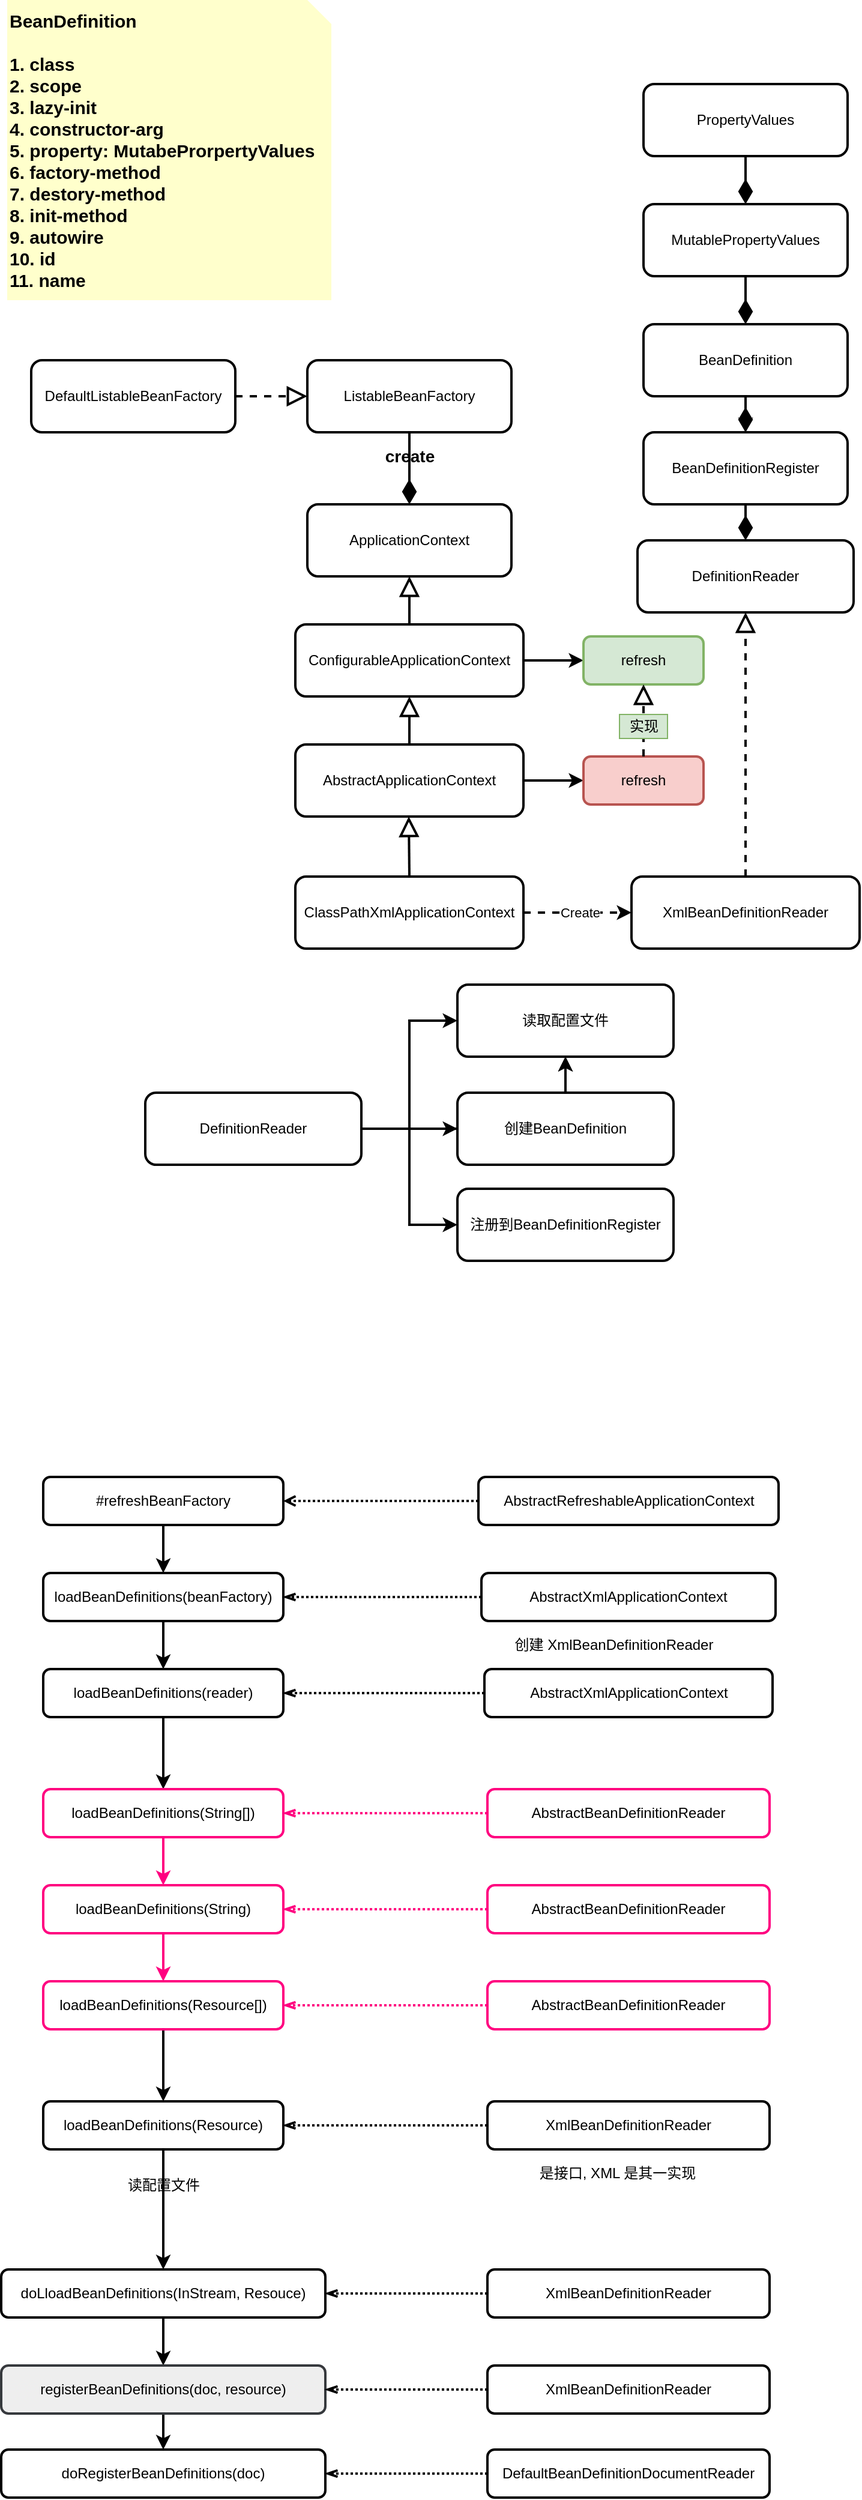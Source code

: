 <mxfile>
    <diagram id="jFA4f1_AUvuBn9dUJKVI" name="Page-1">
        <mxGraphModel dx="1536" dy="1131" grid="1" gridSize="10" guides="1" tooltips="1" connect="1" arrows="1" fold="1" page="1" pageScale="1" pageWidth="850" pageHeight="1100" math="0" shadow="0">
            <root>
                <mxCell id="0"/>
                <mxCell id="1" parent="0"/>
                <mxCell id="3" value="ListableBeanFactory" style="rounded=1;whiteSpace=wrap;html=1;strokeWidth=2;" parent="1" vertex="1">
                    <mxGeometry x="290" y="320" width="170" height="60" as="geometry"/>
                </mxCell>
                <mxCell id="7" value="" style="endArrow=diamondThin;endFill=1;endSize=15;html=1;entryX=0.5;entryY=0;entryDx=0;entryDy=0;strokeWidth=2;" parent="1" source="3" target="9" edge="1">
                    <mxGeometry width="160" relative="1" as="geometry">
                        <mxPoint x="670" y="390" as="sourcePoint"/>
                        <mxPoint x="830" y="390" as="targetPoint"/>
                    </mxGeometry>
                </mxCell>
                <mxCell id="9" value="ApplicationContext" style="rounded=1;whiteSpace=wrap;html=1;strokeWidth=2;" parent="1" vertex="1">
                    <mxGeometry x="290" y="440" width="170" height="60" as="geometry"/>
                </mxCell>
                <mxCell id="22" value="" style="edgeStyle=orthogonalEdgeStyle;rounded=0;orthogonalLoop=1;jettySize=auto;html=1;endSize=6;strokeWidth=2;dashed=1;" parent="1" source="11" target="20" edge="1">
                    <mxGeometry relative="1" as="geometry"/>
                </mxCell>
                <mxCell id="26" value="Create" style="edgeLabel;html=1;align=center;verticalAlign=middle;resizable=0;points=[];" parent="22" vertex="1" connectable="0">
                    <mxGeometry x="-0.326" y="-4" relative="1" as="geometry">
                        <mxPoint x="16" y="-4" as="offset"/>
                    </mxGeometry>
                </mxCell>
                <mxCell id="11" value="ClassPathXmlApplicationContext" style="rounded=1;whiteSpace=wrap;html=1;strokeWidth=2;" parent="1" vertex="1">
                    <mxGeometry x="280" y="750" width="190" height="60" as="geometry"/>
                </mxCell>
                <mxCell id="19" value="" style="endArrow=block;endFill=0;endSize=12;html=1;strokeWidth=2;exitX=0.5;exitY=0;exitDx=0;exitDy=0;" parent="1" source="56" target="9" edge="1">
                    <mxGeometry width="160" relative="1" as="geometry">
                        <mxPoint x="400" y="770" as="sourcePoint"/>
                        <mxPoint x="560" y="770" as="targetPoint"/>
                    </mxGeometry>
                </mxCell>
                <mxCell id="20" value="XmlBeanDefinitionReader" style="rounded=1;whiteSpace=wrap;html=1;strokeWidth=2;" parent="1" vertex="1">
                    <mxGeometry x="560" y="750" width="190" height="60" as="geometry"/>
                </mxCell>
                <mxCell id="27" value="DefinitionReader" style="rounded=1;whiteSpace=wrap;html=1;strokeWidth=2;" parent="1" vertex="1">
                    <mxGeometry x="565" y="470" width="180" height="60" as="geometry"/>
                </mxCell>
                <mxCell id="29" value="" style="endArrow=block;dashed=1;endFill=0;endSize=12;html=1;strokeWidth=2;entryX=0.5;entryY=1;entryDx=0;entryDy=0;exitX=0.5;exitY=0;exitDx=0;exitDy=0;" parent="1" source="20" target="27" edge="1">
                    <mxGeometry width="160" relative="1" as="geometry">
                        <mxPoint x="645" y="600" as="sourcePoint"/>
                        <mxPoint x="650" y="510" as="targetPoint"/>
                    </mxGeometry>
                </mxCell>
                <mxCell id="30" value="BeanDefinitionRegister" style="rounded=1;whiteSpace=wrap;html=1;strokeWidth=2;" parent="1" vertex="1">
                    <mxGeometry x="570" y="380" width="170" height="60" as="geometry"/>
                </mxCell>
                <mxCell id="31" value="" style="endArrow=diamondThin;endFill=1;endSize=15;html=1;entryX=0.5;entryY=0;entryDx=0;entryDy=0;strokeWidth=2;" parent="1" source="30" edge="1">
                    <mxGeometry width="160" relative="1" as="geometry">
                        <mxPoint x="950" y="420" as="sourcePoint"/>
                        <mxPoint x="655" y="470" as="targetPoint"/>
                    </mxGeometry>
                </mxCell>
                <mxCell id="37" value="" style="edgeStyle=orthogonalEdgeStyle;rounded=0;orthogonalLoop=1;jettySize=auto;html=1;endSize=6;strokeWidth=2;" parent="1" source="32" target="30" edge="1">
                    <mxGeometry relative="1" as="geometry"/>
                </mxCell>
                <mxCell id="32" value="BeanDefinition" style="rounded=1;whiteSpace=wrap;html=1;strokeWidth=2;" parent="1" vertex="1">
                    <mxGeometry x="570" y="290" width="170" height="60" as="geometry"/>
                </mxCell>
                <mxCell id="34" value="" style="endArrow=diamondThin;endFill=1;endSize=15;html=1;entryX=0.5;entryY=0;entryDx=0;entryDy=0;strokeWidth=2;exitX=0.5;exitY=1;exitDx=0;exitDy=0;" parent="1" source="32" target="30" edge="1">
                    <mxGeometry width="160" relative="1" as="geometry">
                        <mxPoint x="655" y="290" as="sourcePoint"/>
                        <mxPoint x="654.5" y="330" as="targetPoint"/>
                    </mxGeometry>
                </mxCell>
                <mxCell id="35" value="MutablePropertyValues" style="rounded=1;whiteSpace=wrap;html=1;strokeWidth=2;" parent="1" vertex="1">
                    <mxGeometry x="570" y="190" width="170" height="60" as="geometry"/>
                </mxCell>
                <mxCell id="38" value="" style="endArrow=diamondThin;endFill=1;endSize=15;html=1;strokeWidth=2;exitX=0.5;exitY=1;exitDx=0;exitDy=0;entryX=0.5;entryY=0;entryDx=0;entryDy=0;" parent="1" source="35" target="32" edge="1">
                    <mxGeometry width="160" relative="1" as="geometry">
                        <mxPoint x="654.5" y="220" as="sourcePoint"/>
                        <mxPoint x="655" y="280" as="targetPoint"/>
                    </mxGeometry>
                </mxCell>
                <mxCell id="39" value="PropertyValues" style="rounded=1;whiteSpace=wrap;html=1;strokeWidth=2;" parent="1" vertex="1">
                    <mxGeometry x="570" y="90" width="170" height="60" as="geometry"/>
                </mxCell>
                <mxCell id="41" value="" style="endArrow=diamondThin;endFill=1;endSize=15;html=1;strokeWidth=2;entryX=0.5;entryY=0;entryDx=0;entryDy=0;" parent="1" source="39" target="35" edge="1">
                    <mxGeometry width="160" relative="1" as="geometry">
                        <mxPoint x="332.5" y="150" as="sourcePoint"/>
                        <mxPoint x="417.5" y="150" as="targetPoint"/>
                    </mxGeometry>
                </mxCell>
                <mxCell id="42" value="DefaultListableBeanFactory" style="rounded=1;whiteSpace=wrap;html=1;strokeWidth=2;" parent="1" vertex="1">
                    <mxGeometry x="60" y="320" width="170" height="60" as="geometry"/>
                </mxCell>
                <mxCell id="44" value="" style="endArrow=block;dashed=1;endFill=0;endSize=12;html=1;strokeWidth=2;exitX=1;exitY=0.5;exitDx=0;exitDy=0;entryX=0;entryY=0.5;entryDx=0;entryDy=0;" parent="1" source="42" target="3" edge="1">
                    <mxGeometry width="160" relative="1" as="geometry">
                        <mxPoint x="270" y="400" as="sourcePoint"/>
                        <mxPoint x="270" y="340" as="targetPoint"/>
                    </mxGeometry>
                </mxCell>
                <mxCell id="45" value="&lt;b style=&quot;font-size: 15px&quot;&gt;BeanDefinition&lt;br&gt;&lt;br&gt;1. class&lt;br&gt;2. scope&lt;br&gt;3. lazy-init&lt;br&gt;4. constructor-arg&lt;br&gt;5. property: MutabeProrpertyValues&lt;br&gt;6. factory-method&lt;br&gt;7. destory-method&lt;br&gt;8. init-method&lt;br&gt;9. autowire&lt;br&gt;10. id&lt;br&gt;11. name&lt;/b&gt;" style="shape=note;strokeWidth=1;fontSize=14;size=20;whiteSpace=wrap;html=1;align=left;fillColor=#FFFFCC;strokeColor=none;" parent="1" vertex="1">
                    <mxGeometry x="40" y="20" width="270" height="250" as="geometry"/>
                </mxCell>
                <mxCell id="48" value="" style="edgeStyle=orthogonalEdgeStyle;rounded=0;orthogonalLoop=1;jettySize=auto;html=1;strokeWidth=2;" parent="1" source="46" target="47" edge="1">
                    <mxGeometry relative="1" as="geometry"/>
                </mxCell>
                <mxCell id="49" value="" style="edgeStyle=orthogonalEdgeStyle;rounded=0;orthogonalLoop=1;jettySize=auto;html=1;strokeWidth=2;" parent="1" source="46" target="47" edge="1">
                    <mxGeometry relative="1" as="geometry"/>
                </mxCell>
                <mxCell id="53" style="edgeStyle=orthogonalEdgeStyle;rounded=0;orthogonalLoop=1;jettySize=auto;html=1;strokeWidth=2;" parent="1" source="46" target="50" edge="1">
                    <mxGeometry relative="1" as="geometry"/>
                </mxCell>
                <mxCell id="54" style="edgeStyle=orthogonalEdgeStyle;rounded=0;orthogonalLoop=1;jettySize=auto;html=1;exitX=1;exitY=0.5;exitDx=0;exitDy=0;entryX=0;entryY=0.5;entryDx=0;entryDy=0;strokeWidth=2;" parent="1" source="46" target="51" edge="1">
                    <mxGeometry relative="1" as="geometry"/>
                </mxCell>
                <mxCell id="55" style="edgeStyle=orthogonalEdgeStyle;rounded=0;orthogonalLoop=1;jettySize=auto;html=1;entryX=0;entryY=0.5;entryDx=0;entryDy=0;strokeWidth=2;" parent="1" source="46" target="47" edge="1">
                    <mxGeometry relative="1" as="geometry"/>
                </mxCell>
                <mxCell id="46" value="DefinitionReader" style="rounded=1;whiteSpace=wrap;html=1;strokeWidth=2;" parent="1" vertex="1">
                    <mxGeometry x="155" y="930" width="180" height="60" as="geometry"/>
                </mxCell>
                <mxCell id="47" value="读取配置文件" style="rounded=1;whiteSpace=wrap;html=1;strokeWidth=2;" parent="1" vertex="1">
                    <mxGeometry x="415" y="840" width="180" height="60" as="geometry"/>
                </mxCell>
                <mxCell id="50" value="创建BeanDefinition" style="rounded=1;whiteSpace=wrap;html=1;strokeWidth=2;" parent="1" vertex="1">
                    <mxGeometry x="415" y="930" width="180" height="60" as="geometry"/>
                </mxCell>
                <mxCell id="51" value="注册到BeanDefinitionRegister" style="rounded=1;whiteSpace=wrap;html=1;strokeWidth=2;" parent="1" vertex="1">
                    <mxGeometry x="415" y="1010" width="180" height="60" as="geometry"/>
                </mxCell>
                <mxCell id="58" value="" style="edgeStyle=orthogonalEdgeStyle;rounded=0;orthogonalLoop=1;jettySize=auto;html=1;strokeWidth=2;" parent="1" source="56" target="57" edge="1">
                    <mxGeometry relative="1" as="geometry"/>
                </mxCell>
                <mxCell id="56" value="ConfigurableApplicationContext" style="rounded=1;whiteSpace=wrap;html=1;strokeWidth=2;" parent="1" vertex="1">
                    <mxGeometry x="280" y="540" width="190" height="60" as="geometry"/>
                </mxCell>
                <mxCell id="57" value="refresh" style="rounded=1;whiteSpace=wrap;html=1;strokeWidth=2;fillColor=#d5e8d4;strokeColor=#82b366;" parent="1" vertex="1">
                    <mxGeometry x="520" y="550" width="100" height="40" as="geometry"/>
                </mxCell>
                <mxCell id="59" value="" style="endArrow=block;endFill=0;endSize=12;html=1;strokeWidth=2;exitX=0.5;exitY=0;exitDx=0;exitDy=0;entryX=0.5;entryY=1;entryDx=0;entryDy=0;" parent="1" source="61" target="56" edge="1">
                    <mxGeometry width="160" relative="1" as="geometry">
                        <mxPoint x="374.5" y="690" as="sourcePoint"/>
                        <mxPoint x="374.5" y="640" as="targetPoint"/>
                    </mxGeometry>
                </mxCell>
                <mxCell id="60" value="&lt;b&gt;&lt;font style=&quot;font-size: 14px&quot;&gt;create&lt;/font&gt;&lt;/b&gt;" style="text;html=1;align=center;verticalAlign=middle;resizable=0;points=[];autosize=1;strokeColor=none;" parent="1" vertex="1">
                    <mxGeometry x="345" y="390" width="60" height="20" as="geometry"/>
                </mxCell>
                <mxCell id="64" value="" style="edgeStyle=orthogonalEdgeStyle;rounded=0;orthogonalLoop=1;jettySize=auto;html=1;strokeWidth=2;entryX=0;entryY=0.5;entryDx=0;entryDy=0;" parent="1" source="61" target="65" edge="1">
                    <mxGeometry relative="1" as="geometry">
                        <mxPoint x="550" y="670" as="targetPoint"/>
                    </mxGeometry>
                </mxCell>
                <mxCell id="61" value="AbstractApplicationContext" style="rounded=1;whiteSpace=wrap;html=1;strokeWidth=2;" parent="1" vertex="1">
                    <mxGeometry x="280" y="640" width="190" height="60" as="geometry"/>
                </mxCell>
                <mxCell id="62" value="" style="endArrow=block;endFill=0;endSize=12;html=1;strokeWidth=2;exitX=0.5;exitY=0;exitDx=0;exitDy=0;entryX=0.5;entryY=1;entryDx=0;entryDy=0;" parent="1" source="11" edge="1">
                    <mxGeometry width="160" relative="1" as="geometry">
                        <mxPoint x="374.5" y="740" as="sourcePoint"/>
                        <mxPoint x="374.5" y="700" as="targetPoint"/>
                    </mxGeometry>
                </mxCell>
                <mxCell id="65" value="refresh" style="rounded=1;whiteSpace=wrap;html=1;strokeWidth=2;fillColor=#f8cecc;strokeColor=#b85450;" parent="1" vertex="1">
                    <mxGeometry x="520" y="650" width="100" height="40" as="geometry"/>
                </mxCell>
                <mxCell id="69" value="" style="endArrow=block;endFill=0;endSize=12;html=1;strokeWidth=2;exitX=0.5;exitY=0;exitDx=0;exitDy=0;entryX=0.5;entryY=1;entryDx=0;entryDy=0;dashed=1;" parent="1" source="65" target="57" edge="1">
                    <mxGeometry width="160" relative="1" as="geometry">
                        <mxPoint x="570" y="640" as="sourcePoint"/>
                        <mxPoint x="570" y="600" as="targetPoint"/>
                    </mxGeometry>
                </mxCell>
                <mxCell id="71" value="实现" style="text;html=1;align=center;verticalAlign=middle;resizable=0;points=[];autosize=1;strokeColor=#82b366;fillColor=#d5e8d4;" parent="1" vertex="1">
                    <mxGeometry x="550" y="615" width="40" height="20" as="geometry"/>
                </mxCell>
                <mxCell id="92" style="edgeStyle=orthogonalEdgeStyle;rounded=0;orthogonalLoop=1;jettySize=auto;html=1;strokeWidth=2;dashed=1;dashPattern=1 1;endArrow=open;endFill=0;" edge="1" parent="1" source="77" target="81">
                    <mxGeometry relative="1" as="geometry"/>
                </mxCell>
                <mxCell id="77" value="AbstractRefreshableApplicationContext" style="rounded=1;whiteSpace=wrap;html=1;strokeWidth=2;" vertex="1" parent="1">
                    <mxGeometry x="432.5" y="1250" width="250" height="40" as="geometry"/>
                </mxCell>
                <mxCell id="84" value="" style="edgeStyle=orthogonalEdgeStyle;rounded=0;orthogonalLoop=1;jettySize=auto;html=1;strokeWidth=2;" edge="1" parent="1" source="81" target="83">
                    <mxGeometry relative="1" as="geometry"/>
                </mxCell>
                <mxCell id="81" value="#refreshBeanFactory" style="rounded=1;whiteSpace=wrap;html=1;strokeWidth=2;" vertex="1" parent="1">
                    <mxGeometry x="70" y="1250" width="200" height="40" as="geometry"/>
                </mxCell>
                <mxCell id="89" value="" style="edgeStyle=orthogonalEdgeStyle;rounded=0;orthogonalLoop=1;jettySize=auto;html=1;strokeWidth=2;" edge="1" parent="1" source="83" target="88">
                    <mxGeometry relative="1" as="geometry"/>
                </mxCell>
                <mxCell id="83" value="loadBeanDefinitions(beanFactory)" style="rounded=1;whiteSpace=wrap;html=1;strokeWidth=2;" vertex="1" parent="1">
                    <mxGeometry x="70" y="1330" width="200" height="40" as="geometry"/>
                </mxCell>
                <mxCell id="93" style="edgeStyle=orthogonalEdgeStyle;rounded=0;orthogonalLoop=1;jettySize=auto;html=1;entryX=1;entryY=0.5;entryDx=0;entryDy=0;strokeWidth=2;dashed=1;dashPattern=1 1;endArrow=openThin;endFill=0;" edge="1" parent="1" source="86" target="83">
                    <mxGeometry relative="1" as="geometry"/>
                </mxCell>
                <mxCell id="86" value="AbstractXmlApplicationContext" style="rounded=1;whiteSpace=wrap;html=1;strokeWidth=2;" vertex="1" parent="1">
                    <mxGeometry x="435" y="1330" width="245" height="40" as="geometry"/>
                </mxCell>
                <mxCell id="97" value="" style="edgeStyle=orthogonalEdgeStyle;rounded=0;orthogonalLoop=1;jettySize=auto;html=1;strokeWidth=2;" edge="1" parent="1" source="88" target="96">
                    <mxGeometry relative="1" as="geometry"/>
                </mxCell>
                <mxCell id="88" value="loadBeanDefinitions(reader)" style="rounded=1;whiteSpace=wrap;html=1;strokeWidth=2;" vertex="1" parent="1">
                    <mxGeometry x="70" y="1410" width="200" height="40" as="geometry"/>
                </mxCell>
                <mxCell id="95" style="edgeStyle=orthogonalEdgeStyle;rounded=0;orthogonalLoop=1;jettySize=auto;html=1;entryX=1;entryY=0.5;entryDx=0;entryDy=0;strokeWidth=2;dashed=1;dashPattern=1 1;endArrow=openThin;endFill=0;" edge="1" parent="1" source="90" target="88">
                    <mxGeometry relative="1" as="geometry"/>
                </mxCell>
                <mxCell id="90" value="&lt;span&gt;AbstractXmlApplicationContext&lt;/span&gt;" style="rounded=1;whiteSpace=wrap;html=1;strokeWidth=2;" vertex="1" parent="1">
                    <mxGeometry x="437.5" y="1410" width="240" height="40" as="geometry"/>
                </mxCell>
                <mxCell id="94" value="创建 XmlBeanDefinitionReader" style="text;html=1;align=center;verticalAlign=middle;resizable=0;points=[];autosize=1;strokeColor=none;" vertex="1" parent="1">
                    <mxGeometry x="455" y="1380" width="180" height="20" as="geometry"/>
                </mxCell>
                <mxCell id="104" value="" style="edgeStyle=orthogonalEdgeStyle;rounded=0;orthogonalLoop=1;jettySize=auto;html=1;strokeWidth=2;strokeColor=#FF0080;" edge="1" parent="1" source="96" target="101">
                    <mxGeometry relative="1" as="geometry"/>
                </mxCell>
                <mxCell id="96" value="loadBeanDefinitions(String[])" style="rounded=1;whiteSpace=wrap;html=1;strokeWidth=2;strokeColor=#FF0080;" vertex="1" parent="1">
                    <mxGeometry x="70" y="1510" width="200" height="40" as="geometry"/>
                </mxCell>
                <mxCell id="100" style="edgeStyle=orthogonalEdgeStyle;rounded=0;orthogonalLoop=1;jettySize=auto;html=1;strokeWidth=2;dashed=1;dashPattern=1 1;endArrow=openThin;endFill=0;strokeColor=#FF0080;" edge="1" parent="1" source="98" target="96">
                    <mxGeometry relative="1" as="geometry"/>
                </mxCell>
                <mxCell id="98" value="AbstractBeanDefinitionReader" style="rounded=1;whiteSpace=wrap;html=1;strokeWidth=2;strokeColor=#FF0080;" vertex="1" parent="1">
                    <mxGeometry x="440" y="1510" width="235" height="40" as="geometry"/>
                </mxCell>
                <mxCell id="106" value="" style="edgeStyle=orthogonalEdgeStyle;rounded=0;orthogonalLoop=1;jettySize=auto;html=1;strokeWidth=2;strokeColor=#FF0080;" edge="1" parent="1" source="101" target="105">
                    <mxGeometry relative="1" as="geometry"/>
                </mxCell>
                <mxCell id="101" value="loadBeanDefinitions(String)" style="rounded=1;whiteSpace=wrap;html=1;strokeWidth=2;strokeColor=#FF0080;" vertex="1" parent="1">
                    <mxGeometry x="70" y="1590" width="200" height="40" as="geometry"/>
                </mxCell>
                <mxCell id="102" style="edgeStyle=orthogonalEdgeStyle;rounded=0;orthogonalLoop=1;jettySize=auto;html=1;strokeWidth=2;dashed=1;dashPattern=1 1;endArrow=openThin;endFill=0;strokeColor=#FF0080;" edge="1" parent="1" source="103" target="101">
                    <mxGeometry relative="1" as="geometry"/>
                </mxCell>
                <mxCell id="103" value="AbstractBeanDefinitionReader" style="rounded=1;whiteSpace=wrap;html=1;strokeWidth=2;strokeColor=#FF0080;" vertex="1" parent="1">
                    <mxGeometry x="440" y="1590" width="235" height="40" as="geometry"/>
                </mxCell>
                <mxCell id="111" value="" style="edgeStyle=orthogonalEdgeStyle;rounded=0;orthogonalLoop=1;jettySize=auto;html=1;strokeWidth=2;" edge="1" parent="1" source="105" target="110">
                    <mxGeometry relative="1" as="geometry"/>
                </mxCell>
                <mxCell id="105" value="loadBeanDefinitions(Resource[])" style="rounded=1;whiteSpace=wrap;html=1;strokeWidth=2;strokeColor=#FF0080;" vertex="1" parent="1">
                    <mxGeometry x="70" y="1670" width="200" height="40" as="geometry"/>
                </mxCell>
                <mxCell id="108" style="edgeStyle=orthogonalEdgeStyle;rounded=0;orthogonalLoop=1;jettySize=auto;html=1;strokeWidth=2;dashed=1;dashPattern=1 1;endArrow=openThin;endFill=0;strokeColor=#FF0080;" edge="1" parent="1" source="109">
                    <mxGeometry relative="1" as="geometry">
                        <mxPoint x="270" y="1690" as="targetPoint"/>
                    </mxGeometry>
                </mxCell>
                <mxCell id="109" value="AbstractBeanDefinitionReader" style="rounded=1;whiteSpace=wrap;html=1;strokeWidth=2;strokeColor=#FF0080;" vertex="1" parent="1">
                    <mxGeometry x="440" y="1670" width="235" height="40" as="geometry"/>
                </mxCell>
                <mxCell id="116" value="" style="edgeStyle=orthogonalEdgeStyle;rounded=0;orthogonalLoop=1;jettySize=auto;html=1;strokeWidth=2;" edge="1" parent="1" source="110" target="115">
                    <mxGeometry relative="1" as="geometry"/>
                </mxCell>
                <mxCell id="110" value="loadBeanDefinitions(Resource)" style="rounded=1;whiteSpace=wrap;html=1;strokeWidth=2;" vertex="1" parent="1">
                    <mxGeometry x="70" y="1770" width="200" height="40" as="geometry"/>
                </mxCell>
                <mxCell id="112" style="edgeStyle=orthogonalEdgeStyle;rounded=0;orthogonalLoop=1;jettySize=auto;html=1;strokeWidth=2;dashed=1;dashPattern=1 1;endArrow=openThin;endFill=0;" edge="1" parent="1" source="113">
                    <mxGeometry relative="1" as="geometry">
                        <mxPoint x="270" y="1790" as="targetPoint"/>
                    </mxGeometry>
                </mxCell>
                <mxCell id="113" value="XmlBeanDefinitionReader" style="rounded=1;whiteSpace=wrap;html=1;strokeWidth=2;" vertex="1" parent="1">
                    <mxGeometry x="440" y="1770" width="235" height="40" as="geometry"/>
                </mxCell>
                <mxCell id="114" value="是接口, XML 是其一实现" style="text;html=1;align=center;verticalAlign=middle;resizable=0;points=[];autosize=1;strokeColor=none;" vertex="1" parent="1">
                    <mxGeometry x="472.5" y="1820" width="150" height="20" as="geometry"/>
                </mxCell>
                <mxCell id="122" value="" style="edgeStyle=orthogonalEdgeStyle;rounded=0;orthogonalLoop=1;jettySize=auto;html=1;endArrow=classic;endFill=1;strokeWidth=2;" edge="1" parent="1" source="115" target="121">
                    <mxGeometry relative="1" as="geometry"/>
                </mxCell>
                <mxCell id="115" value="doLloadBeanDefinitions(InStream, Resouce)" style="rounded=1;whiteSpace=wrap;html=1;strokeWidth=2;" vertex="1" parent="1">
                    <mxGeometry x="35" y="1910" width="270" height="40" as="geometry"/>
                </mxCell>
                <mxCell id="117" value="读配置文件" style="text;html=1;align=center;verticalAlign=middle;resizable=0;points=[];autosize=1;strokeColor=none;" vertex="1" parent="1">
                    <mxGeometry x="130" y="1830" width="80" height="20" as="geometry"/>
                </mxCell>
                <mxCell id="120" value="" style="edgeStyle=orthogonalEdgeStyle;rounded=0;orthogonalLoop=1;jettySize=auto;html=1;strokeWidth=2;dashed=1;dashPattern=1 1;endArrow=openThin;endFill=0;" edge="1" parent="1" source="118" target="115">
                    <mxGeometry relative="1" as="geometry"/>
                </mxCell>
                <mxCell id="118" value="XmlBeanDefinitionReader" style="rounded=1;whiteSpace=wrap;html=1;strokeWidth=2;" vertex="1" parent="1">
                    <mxGeometry x="440" y="1910" width="235" height="40" as="geometry"/>
                </mxCell>
                <mxCell id="126" value="" style="edgeStyle=orthogonalEdgeStyle;rounded=0;orthogonalLoop=1;jettySize=auto;html=1;endArrow=classic;endFill=1;strokeWidth=2;" edge="1" parent="1" source="121" target="125">
                    <mxGeometry relative="1" as="geometry"/>
                </mxCell>
                <mxCell id="121" value="registerBeanDefinitions(doc, resource)" style="rounded=1;whiteSpace=wrap;html=1;strokeWidth=2;fillColor=#eeeeee;strokeColor=#36393d;" vertex="1" parent="1">
                    <mxGeometry x="35" y="1990" width="270" height="40" as="geometry"/>
                </mxCell>
                <mxCell id="123" value="" style="edgeStyle=orthogonalEdgeStyle;rounded=0;orthogonalLoop=1;jettySize=auto;html=1;strokeWidth=2;dashed=1;dashPattern=1 1;endArrow=openThin;endFill=0;" edge="1" parent="1" source="124">
                    <mxGeometry relative="1" as="geometry">
                        <mxPoint x="305" y="2010" as="targetPoint"/>
                    </mxGeometry>
                </mxCell>
                <mxCell id="124" value="XmlBeanDefinitionReader" style="rounded=1;whiteSpace=wrap;html=1;strokeWidth=2;" vertex="1" parent="1">
                    <mxGeometry x="440" y="1990" width="235" height="40" as="geometry"/>
                </mxCell>
                <mxCell id="125" value="doRegisterBeanDefinitions(doc)" style="rounded=1;whiteSpace=wrap;html=1;strokeWidth=2;" vertex="1" parent="1">
                    <mxGeometry x="35" y="2060" width="270" height="40" as="geometry"/>
                </mxCell>
                <mxCell id="127" value="" style="edgeStyle=orthogonalEdgeStyle;rounded=0;orthogonalLoop=1;jettySize=auto;html=1;strokeWidth=2;dashed=1;dashPattern=1 1;endArrow=openThin;endFill=0;" edge="1" parent="1" source="128">
                    <mxGeometry relative="1" as="geometry">
                        <mxPoint x="305" y="2080" as="targetPoint"/>
                    </mxGeometry>
                </mxCell>
                <mxCell id="128" value="DefaultBeanDefinitionDocumentReader" style="rounded=1;whiteSpace=wrap;html=1;strokeWidth=2;" vertex="1" parent="1">
                    <mxGeometry x="440" y="2060" width="235" height="40" as="geometry"/>
                </mxCell>
            </root>
        </mxGraphModel>
    </diagram>
</mxfile>
